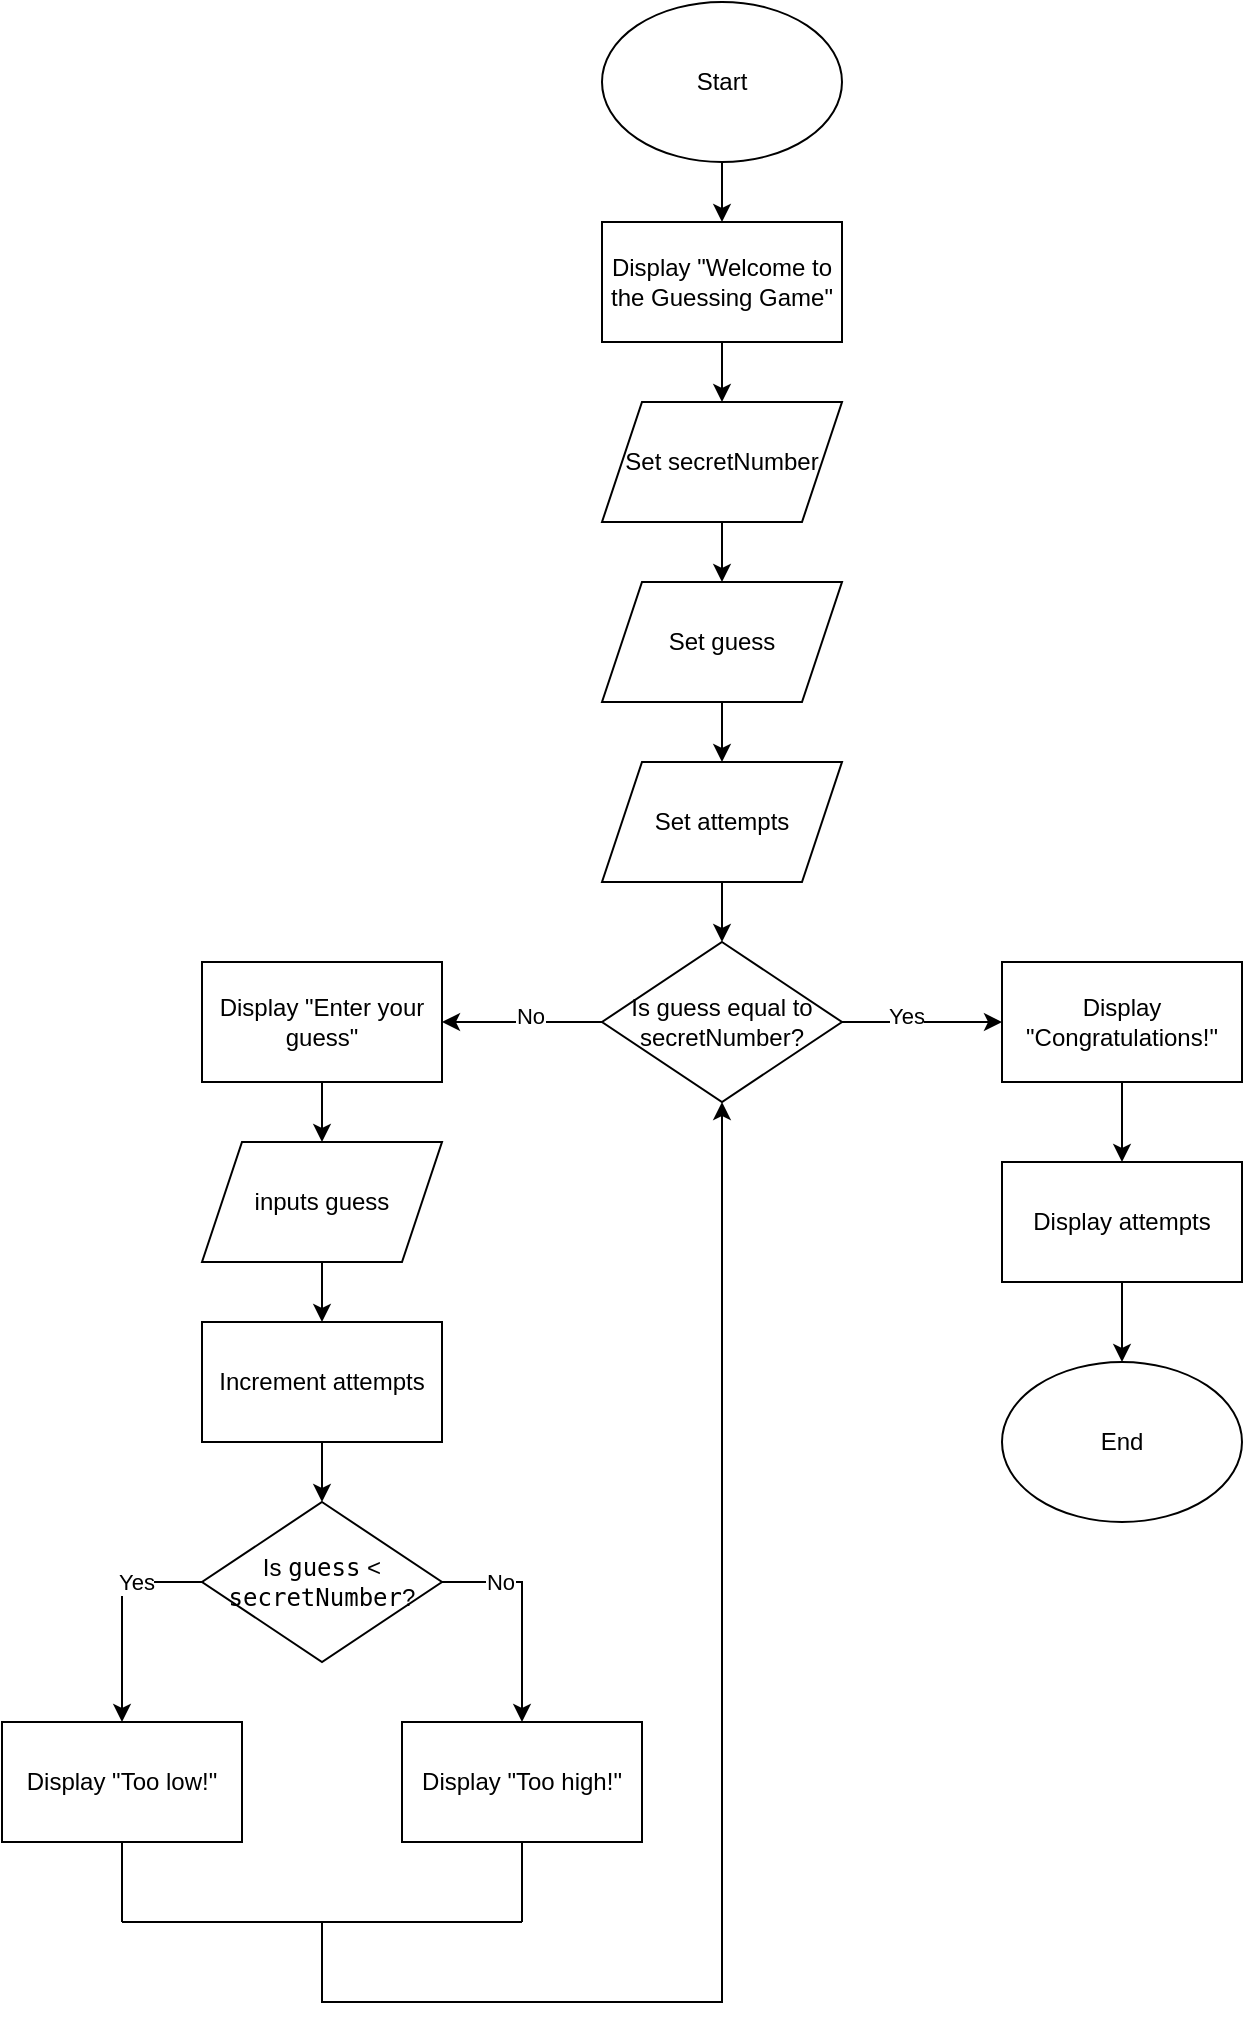 <mxfile version="24.7.10">
  <diagram id="C5RBs43oDa-KdzZeNtuy" name="Page-1">
    <mxGraphModel dx="1290" dy="618" grid="1" gridSize="10" guides="1" tooltips="1" connect="1" arrows="1" fold="1" page="1" pageScale="1" pageWidth="827" pageHeight="1169" math="0" shadow="0">
      <root>
        <mxCell id="WIyWlLk6GJQsqaUBKTNV-0" />
        <mxCell id="WIyWlLk6GJQsqaUBKTNV-1" parent="WIyWlLk6GJQsqaUBKTNV-0" />
        <mxCell id="13oa6xdOKVrAPLoREQmY-2" value="" style="edgeStyle=orthogonalEdgeStyle;rounded=0;orthogonalLoop=1;jettySize=auto;html=1;" edge="1" parent="WIyWlLk6GJQsqaUBKTNV-1" source="13oa6xdOKVrAPLoREQmY-0" target="13oa6xdOKVrAPLoREQmY-1">
          <mxGeometry relative="1" as="geometry" />
        </mxCell>
        <mxCell id="13oa6xdOKVrAPLoREQmY-0" value="Start" style="ellipse;whiteSpace=wrap;html=1;" vertex="1" parent="WIyWlLk6GJQsqaUBKTNV-1">
          <mxGeometry x="360" y="20" width="120" height="80" as="geometry" />
        </mxCell>
        <mxCell id="13oa6xdOKVrAPLoREQmY-17" value="" style="edgeStyle=orthogonalEdgeStyle;rounded=0;orthogonalLoop=1;jettySize=auto;html=1;" edge="1" parent="WIyWlLk6GJQsqaUBKTNV-1" source="13oa6xdOKVrAPLoREQmY-1" target="13oa6xdOKVrAPLoREQmY-13">
          <mxGeometry relative="1" as="geometry" />
        </mxCell>
        <mxCell id="13oa6xdOKVrAPLoREQmY-1" value="Display &quot;Welcome to the Guessing Game&quot;" style="rounded=0;whiteSpace=wrap;html=1;" vertex="1" parent="WIyWlLk6GJQsqaUBKTNV-1">
          <mxGeometry x="360" y="130" width="120" height="60" as="geometry" />
        </mxCell>
        <mxCell id="13oa6xdOKVrAPLoREQmY-22" value="" style="edgeStyle=orthogonalEdgeStyle;rounded=0;orthogonalLoop=1;jettySize=auto;html=1;" edge="1" parent="WIyWlLk6GJQsqaUBKTNV-1" source="13oa6xdOKVrAPLoREQmY-10" target="13oa6xdOKVrAPLoREQmY-12">
          <mxGeometry relative="1" as="geometry" />
        </mxCell>
        <mxCell id="13oa6xdOKVrAPLoREQmY-24" value="No" style="edgeLabel;html=1;align=center;verticalAlign=middle;resizable=0;points=[];" vertex="1" connectable="0" parent="13oa6xdOKVrAPLoREQmY-22">
          <mxGeometry x="-0.09" y="-3" relative="1" as="geometry">
            <mxPoint as="offset" />
          </mxGeometry>
        </mxCell>
        <mxCell id="13oa6xdOKVrAPLoREQmY-23" value="" style="edgeStyle=orthogonalEdgeStyle;rounded=0;orthogonalLoop=1;jettySize=auto;html=1;" edge="1" parent="WIyWlLk6GJQsqaUBKTNV-1" source="13oa6xdOKVrAPLoREQmY-10" target="13oa6xdOKVrAPLoREQmY-21">
          <mxGeometry relative="1" as="geometry" />
        </mxCell>
        <mxCell id="13oa6xdOKVrAPLoREQmY-25" value="Yes" style="edgeLabel;html=1;align=center;verticalAlign=middle;resizable=0;points=[];" vertex="1" connectable="0" parent="13oa6xdOKVrAPLoREQmY-23">
          <mxGeometry x="-0.21" y="3" relative="1" as="geometry">
            <mxPoint as="offset" />
          </mxGeometry>
        </mxCell>
        <mxCell id="13oa6xdOKVrAPLoREQmY-10" value="Is guess&amp;nbsp;equal to secretNumber?" style="rhombus;whiteSpace=wrap;html=1;" vertex="1" parent="WIyWlLk6GJQsqaUBKTNV-1">
          <mxGeometry x="360" y="490" width="120" height="80" as="geometry" />
        </mxCell>
        <mxCell id="13oa6xdOKVrAPLoREQmY-30" value="" style="edgeStyle=orthogonalEdgeStyle;rounded=0;orthogonalLoop=1;jettySize=auto;html=1;" edge="1" parent="WIyWlLk6GJQsqaUBKTNV-1" source="13oa6xdOKVrAPLoREQmY-12" target="13oa6xdOKVrAPLoREQmY-27">
          <mxGeometry relative="1" as="geometry" />
        </mxCell>
        <mxCell id="13oa6xdOKVrAPLoREQmY-12" value="Display &quot;Enter your guess&quot;" style="rounded=0;whiteSpace=wrap;html=1;" vertex="1" parent="WIyWlLk6GJQsqaUBKTNV-1">
          <mxGeometry x="160" y="500" width="120" height="60" as="geometry" />
        </mxCell>
        <mxCell id="13oa6xdOKVrAPLoREQmY-18" value="" style="edgeStyle=orthogonalEdgeStyle;rounded=0;orthogonalLoop=1;jettySize=auto;html=1;" edge="1" parent="WIyWlLk6GJQsqaUBKTNV-1" source="13oa6xdOKVrAPLoREQmY-13" target="13oa6xdOKVrAPLoREQmY-14">
          <mxGeometry relative="1" as="geometry" />
        </mxCell>
        <mxCell id="13oa6xdOKVrAPLoREQmY-13" value="Set secretNumber" style="shape=parallelogram;perimeter=parallelogramPerimeter;whiteSpace=wrap;html=1;fixedSize=1;" vertex="1" parent="WIyWlLk6GJQsqaUBKTNV-1">
          <mxGeometry x="360" y="220" width="120" height="60" as="geometry" />
        </mxCell>
        <mxCell id="13oa6xdOKVrAPLoREQmY-19" value="" style="edgeStyle=orthogonalEdgeStyle;rounded=0;orthogonalLoop=1;jettySize=auto;html=1;" edge="1" parent="WIyWlLk6GJQsqaUBKTNV-1" source="13oa6xdOKVrAPLoREQmY-14" target="13oa6xdOKVrAPLoREQmY-15">
          <mxGeometry relative="1" as="geometry" />
        </mxCell>
        <mxCell id="13oa6xdOKVrAPLoREQmY-14" value="Set guess" style="shape=parallelogram;perimeter=parallelogramPerimeter;whiteSpace=wrap;html=1;fixedSize=1;" vertex="1" parent="WIyWlLk6GJQsqaUBKTNV-1">
          <mxGeometry x="360" y="310" width="120" height="60" as="geometry" />
        </mxCell>
        <mxCell id="13oa6xdOKVrAPLoREQmY-20" value="" style="edgeStyle=orthogonalEdgeStyle;rounded=0;orthogonalLoop=1;jettySize=auto;html=1;" edge="1" parent="WIyWlLk6GJQsqaUBKTNV-1" source="13oa6xdOKVrAPLoREQmY-15" target="13oa6xdOKVrAPLoREQmY-10">
          <mxGeometry relative="1" as="geometry" />
        </mxCell>
        <mxCell id="13oa6xdOKVrAPLoREQmY-15" value="Set attempts" style="shape=parallelogram;perimeter=parallelogramPerimeter;whiteSpace=wrap;html=1;fixedSize=1;" vertex="1" parent="WIyWlLk6GJQsqaUBKTNV-1">
          <mxGeometry x="360" y="400" width="120" height="60" as="geometry" />
        </mxCell>
        <mxCell id="13oa6xdOKVrAPLoREQmY-43" value="" style="edgeStyle=orthogonalEdgeStyle;rounded=0;orthogonalLoop=1;jettySize=auto;html=1;" edge="1" parent="WIyWlLk6GJQsqaUBKTNV-1" source="13oa6xdOKVrAPLoREQmY-21" target="13oa6xdOKVrAPLoREQmY-26">
          <mxGeometry relative="1" as="geometry" />
        </mxCell>
        <mxCell id="13oa6xdOKVrAPLoREQmY-21" value="Display &quot;Congratulations!&quot;" style="rounded=0;whiteSpace=wrap;html=1;" vertex="1" parent="WIyWlLk6GJQsqaUBKTNV-1">
          <mxGeometry x="560" y="500" width="120" height="60" as="geometry" />
        </mxCell>
        <mxCell id="13oa6xdOKVrAPLoREQmY-45" value="" style="edgeStyle=orthogonalEdgeStyle;rounded=0;orthogonalLoop=1;jettySize=auto;html=1;" edge="1" parent="WIyWlLk6GJQsqaUBKTNV-1" source="13oa6xdOKVrAPLoREQmY-26" target="13oa6xdOKVrAPLoREQmY-44">
          <mxGeometry relative="1" as="geometry" />
        </mxCell>
        <mxCell id="13oa6xdOKVrAPLoREQmY-26" value="Display attempts" style="rounded=0;whiteSpace=wrap;html=1;" vertex="1" parent="WIyWlLk6GJQsqaUBKTNV-1">
          <mxGeometry x="560" y="600" width="120" height="60" as="geometry" />
        </mxCell>
        <mxCell id="13oa6xdOKVrAPLoREQmY-31" value="" style="edgeStyle=orthogonalEdgeStyle;rounded=0;orthogonalLoop=1;jettySize=auto;html=1;" edge="1" parent="WIyWlLk6GJQsqaUBKTNV-1" source="13oa6xdOKVrAPLoREQmY-27" target="13oa6xdOKVrAPLoREQmY-28">
          <mxGeometry relative="1" as="geometry" />
        </mxCell>
        <mxCell id="13oa6xdOKVrAPLoREQmY-27" value="inputs guess" style="shape=parallelogram;perimeter=parallelogramPerimeter;whiteSpace=wrap;html=1;fixedSize=1;" vertex="1" parent="WIyWlLk6GJQsqaUBKTNV-1">
          <mxGeometry x="160" y="590" width="120" height="60" as="geometry" />
        </mxCell>
        <mxCell id="13oa6xdOKVrAPLoREQmY-32" value="" style="edgeStyle=orthogonalEdgeStyle;rounded=0;orthogonalLoop=1;jettySize=auto;html=1;" edge="1" parent="WIyWlLk6GJQsqaUBKTNV-1" source="13oa6xdOKVrAPLoREQmY-28" target="13oa6xdOKVrAPLoREQmY-29">
          <mxGeometry relative="1" as="geometry" />
        </mxCell>
        <mxCell id="13oa6xdOKVrAPLoREQmY-28" value="Increment attempts" style="rounded=0;whiteSpace=wrap;html=1;" vertex="1" parent="WIyWlLk6GJQsqaUBKTNV-1">
          <mxGeometry x="160" y="680" width="120" height="60" as="geometry" />
        </mxCell>
        <mxCell id="13oa6xdOKVrAPLoREQmY-29" value="Is &lt;code&gt;guess&lt;/code&gt; &amp;lt; &lt;code&gt;secretNumber&lt;/code&gt;?" style="rhombus;whiteSpace=wrap;html=1;" vertex="1" parent="WIyWlLk6GJQsqaUBKTNV-1">
          <mxGeometry x="160" y="770" width="120" height="80" as="geometry" />
        </mxCell>
        <mxCell id="13oa6xdOKVrAPLoREQmY-33" value="Display &quot;Too low!&quot;" style="rounded=0;whiteSpace=wrap;html=1;" vertex="1" parent="WIyWlLk6GJQsqaUBKTNV-1">
          <mxGeometry x="60" y="880" width="120" height="60" as="geometry" />
        </mxCell>
        <mxCell id="13oa6xdOKVrAPLoREQmY-34" value="Display &quot;Too high!&quot;" style="rounded=0;whiteSpace=wrap;html=1;" vertex="1" parent="WIyWlLk6GJQsqaUBKTNV-1">
          <mxGeometry x="260" y="880" width="120" height="60" as="geometry" />
        </mxCell>
        <mxCell id="13oa6xdOKVrAPLoREQmY-35" value="" style="endArrow=classic;html=1;rounded=0;exitX=1;exitY=0.5;exitDx=0;exitDy=0;entryX=0.5;entryY=0;entryDx=0;entryDy=0;" edge="1" parent="WIyWlLk6GJQsqaUBKTNV-1" source="13oa6xdOKVrAPLoREQmY-29" target="13oa6xdOKVrAPLoREQmY-34">
          <mxGeometry width="50" height="50" relative="1" as="geometry">
            <mxPoint x="400" y="860" as="sourcePoint" />
            <mxPoint x="450" y="810" as="targetPoint" />
            <Array as="points">
              <mxPoint x="320" y="810" />
            </Array>
          </mxGeometry>
        </mxCell>
        <mxCell id="13oa6xdOKVrAPLoREQmY-38" value="No" style="edgeLabel;html=1;align=center;verticalAlign=middle;resizable=0;points=[];" vertex="1" connectable="0" parent="13oa6xdOKVrAPLoREQmY-35">
          <mxGeometry x="-0.48" y="-1" relative="1" as="geometry">
            <mxPoint y="-1" as="offset" />
          </mxGeometry>
        </mxCell>
        <mxCell id="13oa6xdOKVrAPLoREQmY-36" value="" style="endArrow=classic;html=1;rounded=0;exitX=0;exitY=0.5;exitDx=0;exitDy=0;entryX=0.5;entryY=0;entryDx=0;entryDy=0;" edge="1" parent="WIyWlLk6GJQsqaUBKTNV-1" source="13oa6xdOKVrAPLoREQmY-29" target="13oa6xdOKVrAPLoREQmY-33">
          <mxGeometry width="50" height="50" relative="1" as="geometry">
            <mxPoint x="400" y="860" as="sourcePoint" />
            <mxPoint x="450" y="810" as="targetPoint" />
            <Array as="points">
              <mxPoint x="120" y="810" />
            </Array>
          </mxGeometry>
        </mxCell>
        <mxCell id="13oa6xdOKVrAPLoREQmY-37" value="Yes" style="edgeLabel;html=1;align=center;verticalAlign=middle;resizable=0;points=[];" vertex="1" connectable="0" parent="13oa6xdOKVrAPLoREQmY-36">
          <mxGeometry x="-0.32" y="-2" relative="1" as="geometry">
            <mxPoint x="4" y="2" as="offset" />
          </mxGeometry>
        </mxCell>
        <mxCell id="13oa6xdOKVrAPLoREQmY-39" value="" style="endArrow=none;html=1;rounded=0;exitX=0.5;exitY=1;exitDx=0;exitDy=0;" edge="1" parent="WIyWlLk6GJQsqaUBKTNV-1" source="13oa6xdOKVrAPLoREQmY-33">
          <mxGeometry width="50" height="50" relative="1" as="geometry">
            <mxPoint x="400" y="800" as="sourcePoint" />
            <mxPoint x="120" y="980" as="targetPoint" />
          </mxGeometry>
        </mxCell>
        <mxCell id="13oa6xdOKVrAPLoREQmY-40" value="" style="endArrow=none;html=1;rounded=0;entryX=0.5;entryY=1;entryDx=0;entryDy=0;" edge="1" parent="WIyWlLk6GJQsqaUBKTNV-1" target="13oa6xdOKVrAPLoREQmY-34">
          <mxGeometry width="50" height="50" relative="1" as="geometry">
            <mxPoint x="320" y="980" as="sourcePoint" />
            <mxPoint x="450" y="750" as="targetPoint" />
          </mxGeometry>
        </mxCell>
        <mxCell id="13oa6xdOKVrAPLoREQmY-41" value="" style="endArrow=none;html=1;rounded=0;" edge="1" parent="WIyWlLk6GJQsqaUBKTNV-1">
          <mxGeometry width="50" height="50" relative="1" as="geometry">
            <mxPoint x="120" y="980" as="sourcePoint" />
            <mxPoint x="320" y="980" as="targetPoint" />
          </mxGeometry>
        </mxCell>
        <mxCell id="13oa6xdOKVrAPLoREQmY-42" value="" style="endArrow=classic;html=1;rounded=0;entryX=0.5;entryY=1;entryDx=0;entryDy=0;" edge="1" parent="WIyWlLk6GJQsqaUBKTNV-1" target="13oa6xdOKVrAPLoREQmY-10">
          <mxGeometry width="50" height="50" relative="1" as="geometry">
            <mxPoint x="220" y="980" as="sourcePoint" />
            <mxPoint x="450" y="750" as="targetPoint" />
            <Array as="points">
              <mxPoint x="220" y="1020" />
              <mxPoint x="420" y="1020" />
            </Array>
          </mxGeometry>
        </mxCell>
        <mxCell id="13oa6xdOKVrAPLoREQmY-44" value="End" style="ellipse;whiteSpace=wrap;html=1;" vertex="1" parent="WIyWlLk6GJQsqaUBKTNV-1">
          <mxGeometry x="560" y="700" width="120" height="80" as="geometry" />
        </mxCell>
      </root>
    </mxGraphModel>
  </diagram>
</mxfile>
